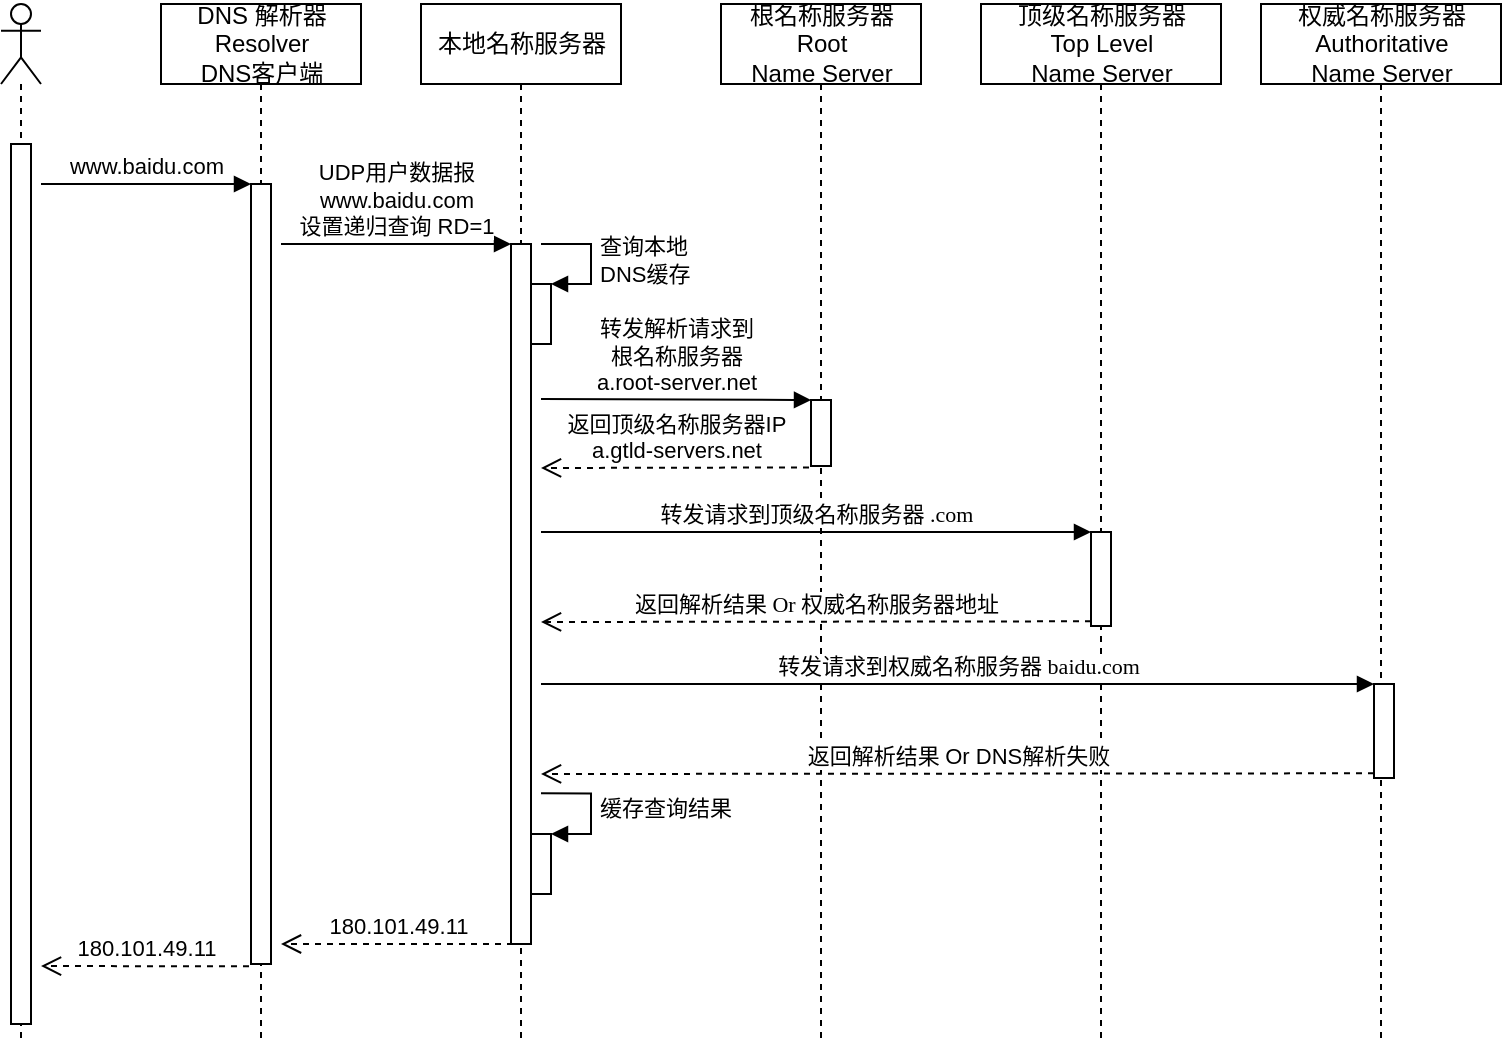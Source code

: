 <mxfile version="11.0.5" type="device"><diagram id="o-6gY0W6_qQHCwwNuNiK" name="DNS域名解析时序图"><mxGraphModel dx="1048" dy="731" grid="1" gridSize="10" guides="1" tooltips="1" connect="1" arrows="1" fold="1" page="1" pageScale="1" pageWidth="827" pageHeight="1169" math="0" shadow="0"><root><mxCell id="0"/><mxCell id="1" parent="0"/><mxCell id="aDvxDUJ1X44zWQ5t_FSv-1" value="" style="shape=umlLifeline;participant=umlActor;perimeter=lifelinePerimeter;whiteSpace=wrap;html=1;container=1;collapsible=0;recursiveResize=0;verticalAlign=top;spacingTop=36;labelBackgroundColor=#ffffff;outlineConnect=0;" vertex="1" parent="1"><mxGeometry x="37.5" y="280" width="20" height="520" as="geometry"/></mxCell><mxCell id="aDvxDUJ1X44zWQ5t_FSv-6" value="" style="html=1;points=[];perimeter=orthogonalPerimeter;" vertex="1" parent="aDvxDUJ1X44zWQ5t_FSv-1"><mxGeometry x="5" y="70" width="10" height="440" as="geometry"/></mxCell><mxCell id="aDvxDUJ1X44zWQ5t_FSv-2" value="DNS 解析器&lt;br&gt;Resolver &lt;br&gt;DNS客户端" style="shape=umlLifeline;perimeter=lifelinePerimeter;whiteSpace=wrap;html=1;container=1;collapsible=0;recursiveResize=0;outlineConnect=0;" vertex="1" parent="1"><mxGeometry x="117.5" y="280" width="100" height="520" as="geometry"/></mxCell><mxCell id="aDvxDUJ1X44zWQ5t_FSv-3" value="" style="html=1;points=[];perimeter=orthogonalPerimeter;" vertex="1" parent="aDvxDUJ1X44zWQ5t_FSv-2"><mxGeometry x="45" y="90" width="10" height="390" as="geometry"/></mxCell><mxCell id="aDvxDUJ1X44zWQ5t_FSv-4" value="www.baidu.com" style="html=1;verticalAlign=bottom;endArrow=block;entryX=0;entryY=0;" edge="1" target="aDvxDUJ1X44zWQ5t_FSv-3" parent="aDvxDUJ1X44zWQ5t_FSv-2"><mxGeometry relative="1" as="geometry"><mxPoint x="-60" y="90" as="sourcePoint"/></mxGeometry></mxCell><mxCell id="aDvxDUJ1X44zWQ5t_FSv-5" value="180.101.49.11" style="html=1;verticalAlign=bottom;endArrow=open;dashed=1;endSize=8;exitX=-0.1;exitY=1.003;exitDx=0;exitDy=0;exitPerimeter=0;" edge="1" source="aDvxDUJ1X44zWQ5t_FSv-3" parent="1"><mxGeometry relative="1" as="geometry"><mxPoint x="57.5" y="761" as="targetPoint"/></mxGeometry></mxCell><mxCell id="aDvxDUJ1X44zWQ5t_FSv-7" value="" style="html=1;points=[];perimeter=orthogonalPerimeter;" vertex="1" parent="1"><mxGeometry x="302.5" y="420" width="10" height="30" as="geometry"/></mxCell><mxCell id="aDvxDUJ1X44zWQ5t_FSv-8" value="查询本地&lt;br&gt;DNS缓存" style="edgeStyle=orthogonalEdgeStyle;html=1;align=left;spacingLeft=2;endArrow=block;rounded=0;entryX=1;entryY=0;" edge="1" target="aDvxDUJ1X44zWQ5t_FSv-7" parent="1"><mxGeometry relative="1" as="geometry"><mxPoint x="307.5" y="400" as="sourcePoint"/><Array as="points"><mxPoint x="332.5" y="400"/></Array></mxGeometry></mxCell><mxCell id="aDvxDUJ1X44zWQ5t_FSv-9" value="本地名称服务器" style="shape=umlLifeline;perimeter=lifelinePerimeter;whiteSpace=wrap;html=1;container=1;collapsible=0;recursiveResize=0;outlineConnect=0;" vertex="1" parent="1"><mxGeometry x="247.5" y="280" width="100" height="520" as="geometry"/></mxCell><mxCell id="aDvxDUJ1X44zWQ5t_FSv-10" value="" style="html=1;points=[];perimeter=orthogonalPerimeter;" vertex="1" parent="aDvxDUJ1X44zWQ5t_FSv-9"><mxGeometry x="45" y="120" width="10" height="350" as="geometry"/></mxCell><mxCell id="aDvxDUJ1X44zWQ5t_FSv-11" value="UDP用户数据报&lt;br&gt;www.baidu.com&lt;br&gt;设置递归查询 RD=1" style="html=1;verticalAlign=bottom;endArrow=block;entryX=0;entryY=0;" edge="1" parent="aDvxDUJ1X44zWQ5t_FSv-9" target="aDvxDUJ1X44zWQ5t_FSv-10"><mxGeometry relative="1" as="geometry"><mxPoint x="-70" y="120" as="sourcePoint"/></mxGeometry></mxCell><mxCell id="aDvxDUJ1X44zWQ5t_FSv-12" value="180.101.49.11" style="html=1;verticalAlign=bottom;endArrow=open;dashed=1;endSize=8;exitX=0.1;exitY=1;exitDx=0;exitDy=0;exitPerimeter=0;" edge="1" parent="1" source="aDvxDUJ1X44zWQ5t_FSv-10"><mxGeometry relative="1" as="geometry"><mxPoint x="117.5" y="820" as="sourcePoint"/><mxPoint x="177.5" y="750" as="targetPoint"/></mxGeometry></mxCell><mxCell id="aDvxDUJ1X44zWQ5t_FSv-13" value="根名称服务器&lt;br&gt;Root&lt;br&gt;Name Server" style="shape=umlLifeline;perimeter=lifelinePerimeter;whiteSpace=wrap;html=1;container=1;collapsible=0;recursiveResize=0;outlineConnect=0;" vertex="1" parent="1"><mxGeometry x="397.5" y="280" width="100" height="520" as="geometry"/></mxCell><mxCell id="aDvxDUJ1X44zWQ5t_FSv-14" value="" style="html=1;points=[];perimeter=orthogonalPerimeter;" vertex="1" parent="aDvxDUJ1X44zWQ5t_FSv-13"><mxGeometry x="45" y="198" width="10" height="33" as="geometry"/></mxCell><mxCell id="aDvxDUJ1X44zWQ5t_FSv-16" value="返回顶级名称服务器IP&lt;br&gt;a.gtld-servers.net" style="html=1;verticalAlign=bottom;endArrow=open;dashed=1;endSize=8;exitX=-0.1;exitY=1.022;exitDx=0;exitDy=0;exitPerimeter=0;" edge="1" parent="1" source="aDvxDUJ1X44zWQ5t_FSv-14"><mxGeometry relative="1" as="geometry"><mxPoint x="303.5" y="587.5" as="sourcePoint"/><mxPoint x="307.5" y="512" as="targetPoint"/></mxGeometry></mxCell><mxCell id="aDvxDUJ1X44zWQ5t_FSv-15" value="转发解析请求到&lt;br&gt;根名称服务器&lt;br&gt;a.root-server.net" style="html=1;verticalAlign=bottom;endArrow=block;entryX=0;entryY=0;" edge="1" parent="1" target="aDvxDUJ1X44zWQ5t_FSv-14"><mxGeometry relative="1" as="geometry"><mxPoint x="307.5" y="477.5" as="sourcePoint"/></mxGeometry></mxCell><mxCell id="aDvxDUJ1X44zWQ5t_FSv-17" value="&lt;span style=&quot;white-space: normal&quot;&gt;顶级名称服务器&lt;br&gt;Top Level&lt;br&gt;Name Server&lt;br&gt;&lt;/span&gt;" style="shape=umlLifeline;perimeter=lifelinePerimeter;whiteSpace=wrap;html=1;container=1;collapsible=0;recursiveResize=0;outlineConnect=0;" vertex="1" parent="1"><mxGeometry x="527.5" y="280" width="120" height="520" as="geometry"/></mxCell><mxCell id="aDvxDUJ1X44zWQ5t_FSv-28" value="" style="html=1;points=[];perimeter=orthogonalPerimeter;strokeColor=#000000;fontFamily=Verdana;" vertex="1" parent="aDvxDUJ1X44zWQ5t_FSv-17"><mxGeometry x="55" y="264" width="10" height="47" as="geometry"/></mxCell><mxCell id="aDvxDUJ1X44zWQ5t_FSv-29" value="转发请求到顶级名称服务器 .com" style="html=1;verticalAlign=bottom;endArrow=block;entryX=0;entryY=0;fontFamily=Verdana;strokeColor=#000000;" edge="1" target="aDvxDUJ1X44zWQ5t_FSv-28" parent="aDvxDUJ1X44zWQ5t_FSv-17"><mxGeometry relative="1" as="geometry"><mxPoint x="-220" y="264" as="sourcePoint"/></mxGeometry></mxCell><mxCell id="aDvxDUJ1X44zWQ5t_FSv-30" value="返回解析结果 Or 权威名称服务器地址" style="html=1;verticalAlign=bottom;endArrow=open;dashed=1;endSize=8;exitX=0;exitY=0.95;fontFamily=Verdana;strokeColor=#000000;" edge="1" source="aDvxDUJ1X44zWQ5t_FSv-28" parent="aDvxDUJ1X44zWQ5t_FSv-17"><mxGeometry relative="1" as="geometry"><mxPoint x="-220" y="309" as="targetPoint"/></mxGeometry></mxCell><mxCell id="aDvxDUJ1X44zWQ5t_FSv-22" value="&lt;span style=&quot;white-space: normal&quot;&gt;权威名称服务器&lt;br&gt;Authoritative&lt;br&gt;Name Server&lt;br&gt;&lt;/span&gt;" style="shape=umlLifeline;perimeter=lifelinePerimeter;whiteSpace=wrap;html=1;container=1;collapsible=0;recursiveResize=0;outlineConnect=0;" vertex="1" parent="1"><mxGeometry x="667.5" y="280" width="120" height="520" as="geometry"/></mxCell><mxCell id="aDvxDUJ1X44zWQ5t_FSv-31" value="" style="html=1;points=[];perimeter=orthogonalPerimeter;strokeColor=#000000;fontFamily=Verdana;" vertex="1" parent="aDvxDUJ1X44zWQ5t_FSv-22"><mxGeometry x="56.5" y="340" width="10" height="47" as="geometry"/></mxCell><mxCell id="aDvxDUJ1X44zWQ5t_FSv-33" value="返回解析结果&amp;nbsp;&lt;span style=&quot;font-family: &amp;#34;helvetica&amp;#34;&quot;&gt;Or DNS解析失败&lt;/span&gt;" style="html=1;verticalAlign=bottom;endArrow=open;dashed=1;endSize=8;exitX=0;exitY=0.95;fontFamily=Verdana;strokeColor=#000000;" edge="1" source="aDvxDUJ1X44zWQ5t_FSv-31" parent="aDvxDUJ1X44zWQ5t_FSv-22"><mxGeometry relative="1" as="geometry"><mxPoint x="-360" y="385" as="targetPoint"/></mxGeometry></mxCell><mxCell id="aDvxDUJ1X44zWQ5t_FSv-32" value="转发请求到权威名称服务器 baidu.com" style="html=1;verticalAlign=bottom;endArrow=block;entryX=0;entryY=0;fontFamily=Verdana;strokeColor=#000000;" edge="1" target="aDvxDUJ1X44zWQ5t_FSv-31" parent="1"><mxGeometry relative="1" as="geometry"><mxPoint x="307.5" y="620" as="sourcePoint"/></mxGeometry></mxCell><mxCell id="aDvxDUJ1X44zWQ5t_FSv-35" value="缓存查询结果" style="edgeStyle=orthogonalEdgeStyle;html=1;align=left;spacingLeft=2;endArrow=block;rounded=0;entryX=1;entryY=0;" edge="1" target="aDvxDUJ1X44zWQ5t_FSv-36" parent="1"><mxGeometry relative="1" as="geometry"><mxPoint x="307.5" y="674.667" as="sourcePoint"/><Array as="points"><mxPoint x="332.5" y="675"/></Array></mxGeometry></mxCell><mxCell id="aDvxDUJ1X44zWQ5t_FSv-36" value="" style="html=1;points=[];perimeter=orthogonalPerimeter;" vertex="1" parent="1"><mxGeometry x="302.5" y="695" width="10" height="30" as="geometry"/></mxCell></root></mxGraphModel></diagram><diagram id="-du5HseQfuwFG9LYHhjD" name="DNS域名解析流程图"><mxGraphModel dx="786" dy="548" grid="1" gridSize="10" guides="1" tooltips="1" connect="1" arrows="1" fold="1" page="1" pageScale="1" pageWidth="827" pageHeight="1169" math="0" shadow="0"><root><mxCell id="sYoYWxT4Iwy2KMB8udEM-0"/><mxCell id="sYoYWxT4Iwy2KMB8udEM-1" parent="sYoYWxT4Iwy2KMB8udEM-0"/></root></mxGraphModel></diagram><diagram id="wQKy3FuA84BsIArNyH6M" name="DHCP服务"><mxGraphModel dx="786" dy="548" grid="1" gridSize="10" guides="1" tooltips="1" connect="1" arrows="1" fold="1" page="1" pageScale="1" pageWidth="827" pageHeight="1169" math="0" shadow="0"><root><mxCell id="BZiycwAtbCgVJYbhAED6-0"/><mxCell id="BZiycwAtbCgVJYbhAED6-1" parent="BZiycwAtbCgVJYbhAED6-0"/></root></mxGraphModel></diagram></mxfile>